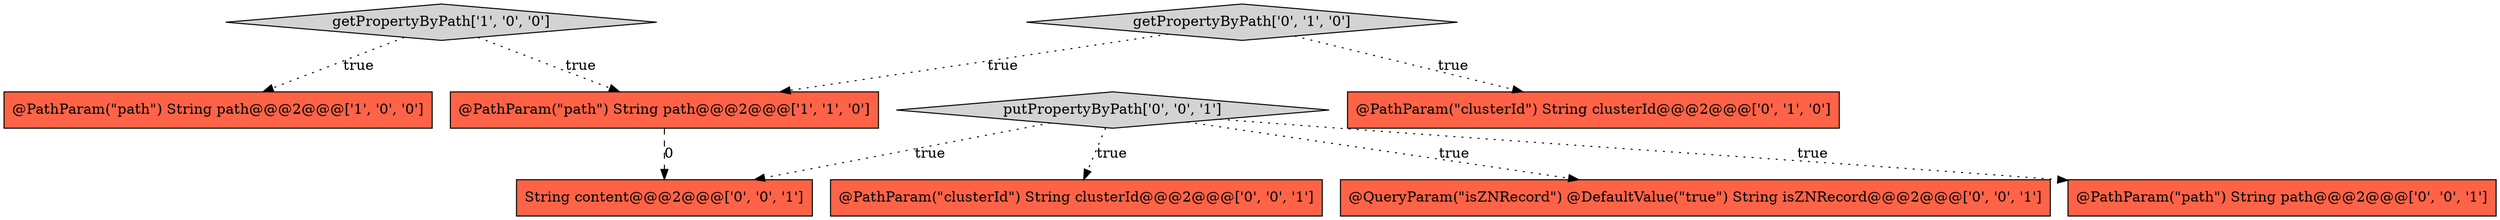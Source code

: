 digraph {
1 [style = filled, label = "getPropertyByPath['1', '0', '0']", fillcolor = lightgray, shape = diamond image = "AAA0AAABBB1BBB"];
2 [style = filled, label = "@PathParam(\"path\") String path@@@2@@@['1', '1', '0']", fillcolor = tomato, shape = box image = "AAA0AAABBB1BBB"];
7 [style = filled, label = "@PathParam(\"path\") String path@@@2@@@['0', '0', '1']", fillcolor = tomato, shape = box image = "AAA0AAABBB3BBB"];
6 [style = filled, label = "@PathParam(\"clusterId\") String clusterId@@@2@@@['0', '0', '1']", fillcolor = tomato, shape = box image = "AAA0AAABBB3BBB"];
4 [style = filled, label = "getPropertyByPath['0', '1', '0']", fillcolor = lightgray, shape = diamond image = "AAA0AAABBB2BBB"];
9 [style = filled, label = "putPropertyByPath['0', '0', '1']", fillcolor = lightgray, shape = diamond image = "AAA0AAABBB3BBB"];
8 [style = filled, label = "String content@@@2@@@['0', '0', '1']", fillcolor = tomato, shape = box image = "AAA0AAABBB3BBB"];
3 [style = filled, label = "@PathParam(\"clusterId\") String clusterId@@@2@@@['0', '1', '0']", fillcolor = tomato, shape = box image = "AAA0AAABBB2BBB"];
5 [style = filled, label = "@QueryParam(\"isZNRecord\") @DefaultValue(\"true\") String isZNRecord@@@2@@@['0', '0', '1']", fillcolor = tomato, shape = box image = "AAA0AAABBB3BBB"];
0 [style = filled, label = "@PathParam(\"path\") String path@@@2@@@['1', '0', '0']", fillcolor = tomato, shape = box image = "AAA0AAABBB1BBB"];
1->0 [style = dotted, label="true"];
4->3 [style = dotted, label="true"];
9->7 [style = dotted, label="true"];
1->2 [style = dotted, label="true"];
9->6 [style = dotted, label="true"];
2->8 [style = dashed, label="0"];
4->2 [style = dotted, label="true"];
9->8 [style = dotted, label="true"];
9->5 [style = dotted, label="true"];
}
